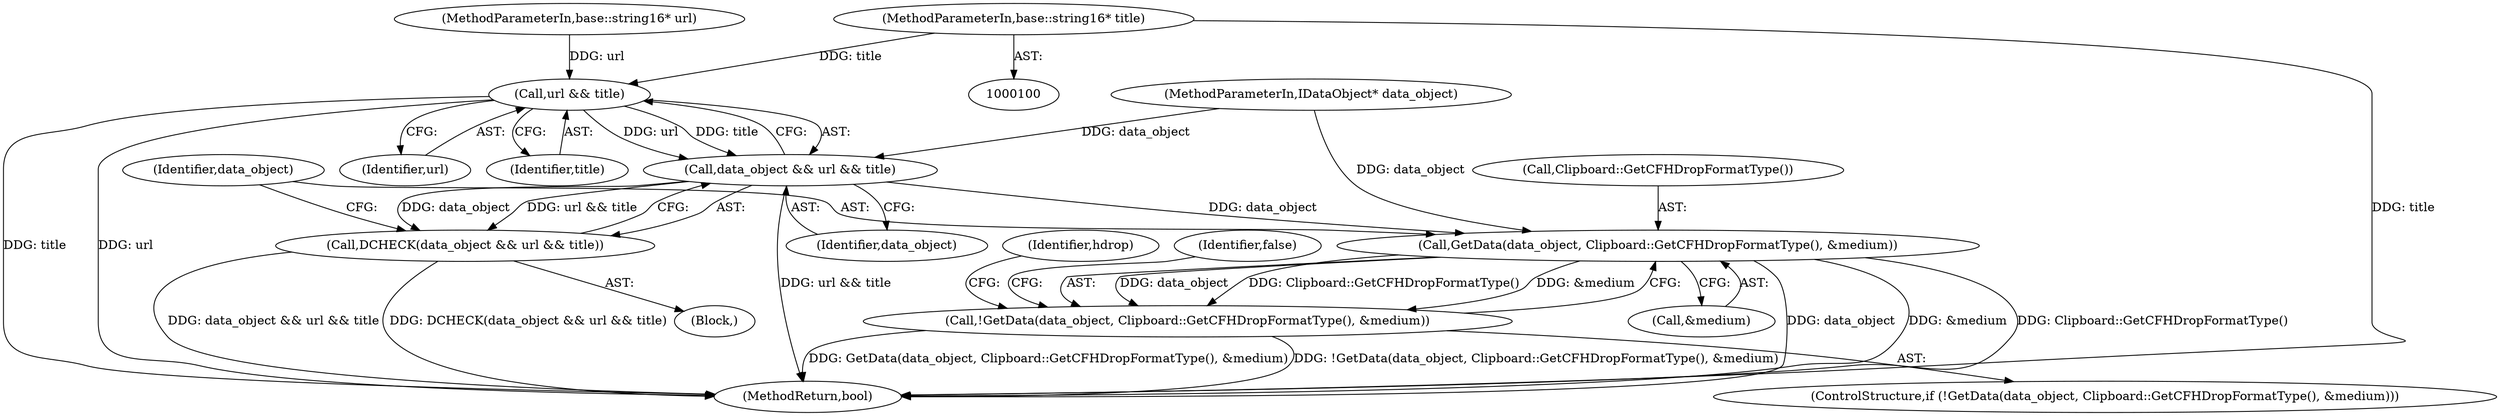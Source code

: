 digraph "0_Chrome_e93dc535728da259ec16d1c3cc393f80b25f64ae_7@pointer" {
"1000103" [label="(MethodParameterIn,base::string16* title)"];
"1000108" [label="(Call,url && title)"];
"1000106" [label="(Call,data_object && url && title)"];
"1000105" [label="(Call,DCHECK(data_object && url && title))"];
"1000114" [label="(Call,GetData(data_object, Clipboard::GetCFHDropFormatType(), &medium))"];
"1000113" [label="(Call,!GetData(data_object, Clipboard::GetCFHDropFormatType(), &medium))"];
"1000116" [label="(Call,Clipboard::GetCFHDropFormatType())"];
"1000168" [label="(MethodReturn,bool)"];
"1000108" [label="(Call,url && title)"];
"1000107" [label="(Identifier,data_object)"];
"1000117" [label="(Call,&medium)"];
"1000120" [label="(Identifier,false)"];
"1000123" [label="(Identifier,hdrop)"];
"1000105" [label="(Call,DCHECK(data_object && url && title))"];
"1000109" [label="(Identifier,url)"];
"1000104" [label="(Block,)"];
"1000115" [label="(Identifier,data_object)"];
"1000110" [label="(Identifier,title)"];
"1000112" [label="(ControlStructure,if (!GetData(data_object, Clipboard::GetCFHDropFormatType(), &medium)))"];
"1000114" [label="(Call,GetData(data_object, Clipboard::GetCFHDropFormatType(), &medium))"];
"1000106" [label="(Call,data_object && url && title)"];
"1000101" [label="(MethodParameterIn,IDataObject* data_object)"];
"1000102" [label="(MethodParameterIn,base::string16* url)"];
"1000103" [label="(MethodParameterIn,base::string16* title)"];
"1000113" [label="(Call,!GetData(data_object, Clipboard::GetCFHDropFormatType(), &medium))"];
"1000103" -> "1000100"  [label="AST: "];
"1000103" -> "1000168"  [label="DDG: title"];
"1000103" -> "1000108"  [label="DDG: title"];
"1000108" -> "1000106"  [label="AST: "];
"1000108" -> "1000109"  [label="CFG: "];
"1000108" -> "1000110"  [label="CFG: "];
"1000109" -> "1000108"  [label="AST: "];
"1000110" -> "1000108"  [label="AST: "];
"1000106" -> "1000108"  [label="CFG: "];
"1000108" -> "1000168"  [label="DDG: title"];
"1000108" -> "1000168"  [label="DDG: url"];
"1000108" -> "1000106"  [label="DDG: url"];
"1000108" -> "1000106"  [label="DDG: title"];
"1000102" -> "1000108"  [label="DDG: url"];
"1000106" -> "1000105"  [label="AST: "];
"1000106" -> "1000107"  [label="CFG: "];
"1000107" -> "1000106"  [label="AST: "];
"1000105" -> "1000106"  [label="CFG: "];
"1000106" -> "1000168"  [label="DDG: url && title"];
"1000106" -> "1000105"  [label="DDG: data_object"];
"1000106" -> "1000105"  [label="DDG: url && title"];
"1000101" -> "1000106"  [label="DDG: data_object"];
"1000106" -> "1000114"  [label="DDG: data_object"];
"1000105" -> "1000104"  [label="AST: "];
"1000115" -> "1000105"  [label="CFG: "];
"1000105" -> "1000168"  [label="DDG: DCHECK(data_object && url && title)"];
"1000105" -> "1000168"  [label="DDG: data_object && url && title"];
"1000114" -> "1000113"  [label="AST: "];
"1000114" -> "1000117"  [label="CFG: "];
"1000115" -> "1000114"  [label="AST: "];
"1000116" -> "1000114"  [label="AST: "];
"1000117" -> "1000114"  [label="AST: "];
"1000113" -> "1000114"  [label="CFG: "];
"1000114" -> "1000168"  [label="DDG: data_object"];
"1000114" -> "1000168"  [label="DDG: &medium"];
"1000114" -> "1000168"  [label="DDG: Clipboard::GetCFHDropFormatType()"];
"1000114" -> "1000113"  [label="DDG: data_object"];
"1000114" -> "1000113"  [label="DDG: Clipboard::GetCFHDropFormatType()"];
"1000114" -> "1000113"  [label="DDG: &medium"];
"1000101" -> "1000114"  [label="DDG: data_object"];
"1000113" -> "1000112"  [label="AST: "];
"1000120" -> "1000113"  [label="CFG: "];
"1000123" -> "1000113"  [label="CFG: "];
"1000113" -> "1000168"  [label="DDG: GetData(data_object, Clipboard::GetCFHDropFormatType(), &medium)"];
"1000113" -> "1000168"  [label="DDG: !GetData(data_object, Clipboard::GetCFHDropFormatType(), &medium)"];
}
